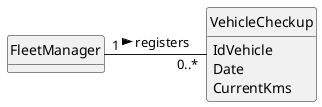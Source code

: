 @startuml
skinparam monochrome true
skinparam packageStyle rectangle
skinparam shadowing false

'left to right direction

skinparam classAttributeIconSize 0

hide circle
hide methods

class FleetManager {

}

class VehicleCheckup {
    IdVehicle
    Date
    CurrentKms
}

FleetManager "1" - "0..*" VehicleCheckup : registers >
@enduml